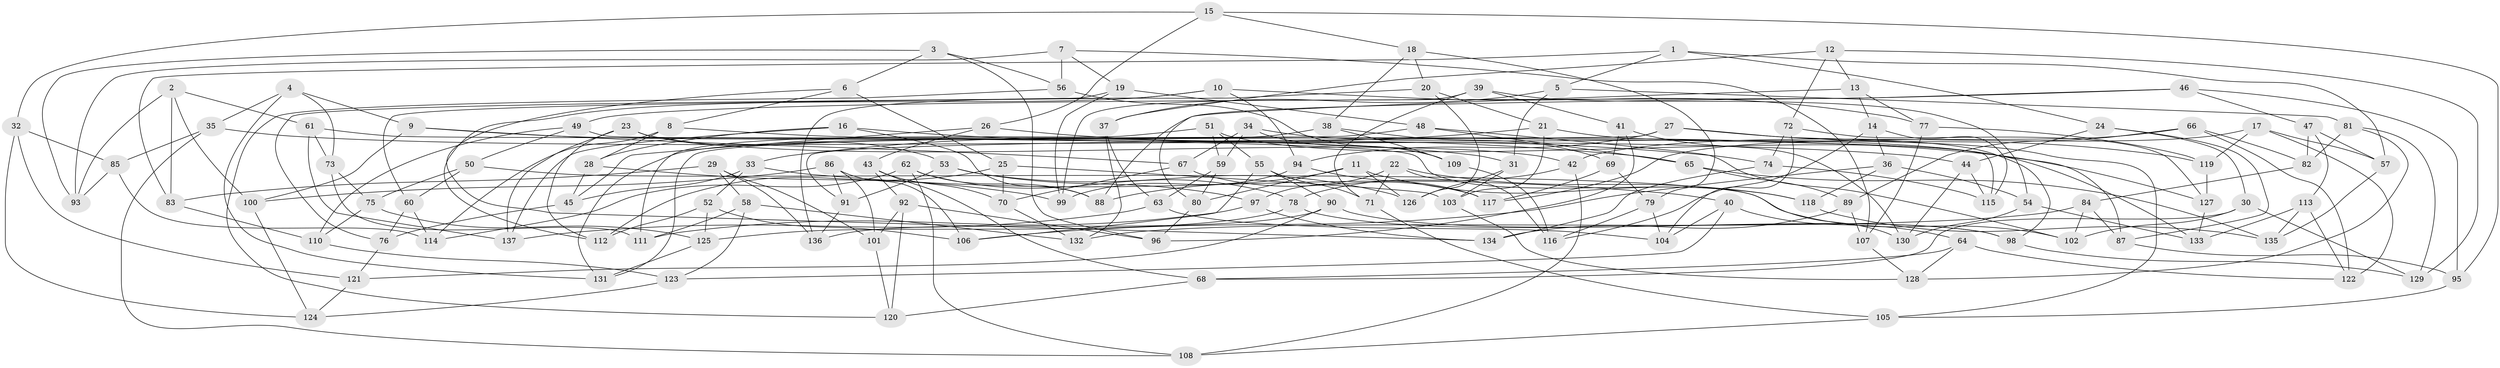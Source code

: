 // coarse degree distribution, {4: 0.5578947368421052, 6: 0.4421052631578947}
// Generated by graph-tools (version 1.1) at 2025/24/03/03/25 07:24:25]
// undirected, 137 vertices, 274 edges
graph export_dot {
graph [start="1"]
  node [color=gray90,style=filled];
  1;
  2;
  3;
  4;
  5;
  6;
  7;
  8;
  9;
  10;
  11;
  12;
  13;
  14;
  15;
  16;
  17;
  18;
  19;
  20;
  21;
  22;
  23;
  24;
  25;
  26;
  27;
  28;
  29;
  30;
  31;
  32;
  33;
  34;
  35;
  36;
  37;
  38;
  39;
  40;
  41;
  42;
  43;
  44;
  45;
  46;
  47;
  48;
  49;
  50;
  51;
  52;
  53;
  54;
  55;
  56;
  57;
  58;
  59;
  60;
  61;
  62;
  63;
  64;
  65;
  66;
  67;
  68;
  69;
  70;
  71;
  72;
  73;
  74;
  75;
  76;
  77;
  78;
  79;
  80;
  81;
  82;
  83;
  84;
  85;
  86;
  87;
  88;
  89;
  90;
  91;
  92;
  93;
  94;
  95;
  96;
  97;
  98;
  99;
  100;
  101;
  102;
  103;
  104;
  105;
  106;
  107;
  108;
  109;
  110;
  111;
  112;
  113;
  114;
  115;
  116;
  117;
  118;
  119;
  120;
  121;
  122;
  123;
  124;
  125;
  126;
  127;
  128;
  129;
  130;
  131;
  132;
  133;
  134;
  135;
  136;
  137;
  1 -- 57;
  1 -- 5;
  1 -- 24;
  1 -- 83;
  2 -- 100;
  2 -- 93;
  2 -- 83;
  2 -- 61;
  3 -- 6;
  3 -- 96;
  3 -- 56;
  3 -- 93;
  4 -- 35;
  4 -- 73;
  4 -- 131;
  4 -- 9;
  5 -- 81;
  5 -- 31;
  5 -- 37;
  6 -- 25;
  6 -- 8;
  6 -- 134;
  7 -- 93;
  7 -- 19;
  7 -- 107;
  7 -- 56;
  8 -- 28;
  8 -- 114;
  8 -- 127;
  9 -- 31;
  9 -- 67;
  9 -- 100;
  10 -- 112;
  10 -- 60;
  10 -- 77;
  10 -- 94;
  11 -- 88;
  11 -- 118;
  11 -- 80;
  11 -- 126;
  12 -- 129;
  12 -- 13;
  12 -- 72;
  12 -- 37;
  13 -- 14;
  13 -- 77;
  13 -- 80;
  14 -- 36;
  14 -- 115;
  14 -- 116;
  15 -- 95;
  15 -- 32;
  15 -- 18;
  15 -- 26;
  16 -- 28;
  16 -- 137;
  16 -- 65;
  16 -- 88;
  17 -- 122;
  17 -- 119;
  17 -- 42;
  17 -- 57;
  18 -- 20;
  18 -- 79;
  18 -- 38;
  19 -- 99;
  19 -- 76;
  19 -- 48;
  20 -- 126;
  20 -- 136;
  20 -- 21;
  21 -- 33;
  21 -- 103;
  21 -- 105;
  22 -- 71;
  22 -- 116;
  22 -- 118;
  22 -- 97;
  23 -- 53;
  23 -- 137;
  23 -- 42;
  23 -- 112;
  24 -- 87;
  24 -- 30;
  24 -- 44;
  25 -- 112;
  25 -- 70;
  25 -- 103;
  26 -- 45;
  26 -- 74;
  26 -- 43;
  27 -- 91;
  27 -- 119;
  27 -- 94;
  27 -- 98;
  28 -- 45;
  28 -- 99;
  29 -- 101;
  29 -- 136;
  29 -- 58;
  29 -- 83;
  30 -- 129;
  30 -- 68;
  30 -- 102;
  31 -- 103;
  31 -- 126;
  32 -- 121;
  32 -- 124;
  32 -- 85;
  33 -- 40;
  33 -- 45;
  33 -- 52;
  34 -- 87;
  34 -- 59;
  34 -- 67;
  34 -- 109;
  35 -- 85;
  35 -- 44;
  35 -- 108;
  36 -- 54;
  36 -- 118;
  36 -- 106;
  37 -- 63;
  37 -- 132;
  38 -- 131;
  38 -- 69;
  38 -- 109;
  39 -- 71;
  39 -- 54;
  39 -- 41;
  39 -- 99;
  40 -- 104;
  40 -- 123;
  40 -- 64;
  41 -- 69;
  41 -- 130;
  41 -- 96;
  42 -- 78;
  42 -- 108;
  43 -- 70;
  43 -- 92;
  43 -- 68;
  44 -- 115;
  44 -- 130;
  45 -- 76;
  46 -- 88;
  46 -- 47;
  46 -- 95;
  46 -- 49;
  47 -- 82;
  47 -- 113;
  47 -- 57;
  48 -- 131;
  48 -- 102;
  48 -- 65;
  49 -- 115;
  49 -- 110;
  49 -- 50;
  50 -- 102;
  50 -- 75;
  50 -- 60;
  51 -- 133;
  51 -- 55;
  51 -- 111;
  51 -- 59;
  52 -- 106;
  52 -- 112;
  52 -- 125;
  53 -- 91;
  53 -- 97;
  53 -- 126;
  54 -- 133;
  54 -- 130;
  55 -- 106;
  55 -- 90;
  55 -- 71;
  56 -- 120;
  56 -- 109;
  57 -- 135;
  58 -- 123;
  58 -- 111;
  58 -- 132;
  59 -- 80;
  59 -- 63;
  60 -- 76;
  60 -- 114;
  61 -- 137;
  61 -- 130;
  61 -- 73;
  62 -- 108;
  62 -- 114;
  62 -- 88;
  62 -- 78;
  63 -- 137;
  63 -- 104;
  64 -- 122;
  64 -- 68;
  64 -- 128;
  65 -- 135;
  65 -- 89;
  66 -- 117;
  66 -- 82;
  66 -- 122;
  66 -- 89;
  67 -- 117;
  67 -- 70;
  68 -- 120;
  69 -- 117;
  69 -- 79;
  70 -- 132;
  71 -- 105;
  72 -- 104;
  72 -- 127;
  72 -- 74;
  73 -- 111;
  73 -- 75;
  74 -- 134;
  74 -- 115;
  75 -- 110;
  75 -- 125;
  76 -- 121;
  77 -- 107;
  77 -- 119;
  78 -- 98;
  78 -- 125;
  79 -- 116;
  79 -- 104;
  80 -- 96;
  81 -- 128;
  81 -- 82;
  81 -- 129;
  82 -- 84;
  83 -- 110;
  84 -- 102;
  84 -- 87;
  84 -- 132;
  85 -- 93;
  85 -- 114;
  86 -- 106;
  86 -- 91;
  86 -- 100;
  86 -- 101;
  87 -- 95;
  89 -- 107;
  89 -- 134;
  90 -- 121;
  90 -- 136;
  90 -- 98;
  91 -- 136;
  92 -- 96;
  92 -- 120;
  92 -- 101;
  94 -- 99;
  94 -- 117;
  95 -- 105;
  97 -- 134;
  97 -- 111;
  98 -- 129;
  100 -- 124;
  101 -- 120;
  103 -- 128;
  105 -- 108;
  107 -- 128;
  109 -- 116;
  110 -- 123;
  113 -- 133;
  113 -- 135;
  113 -- 122;
  118 -- 135;
  119 -- 127;
  121 -- 124;
  123 -- 124;
  125 -- 131;
  127 -- 133;
}
